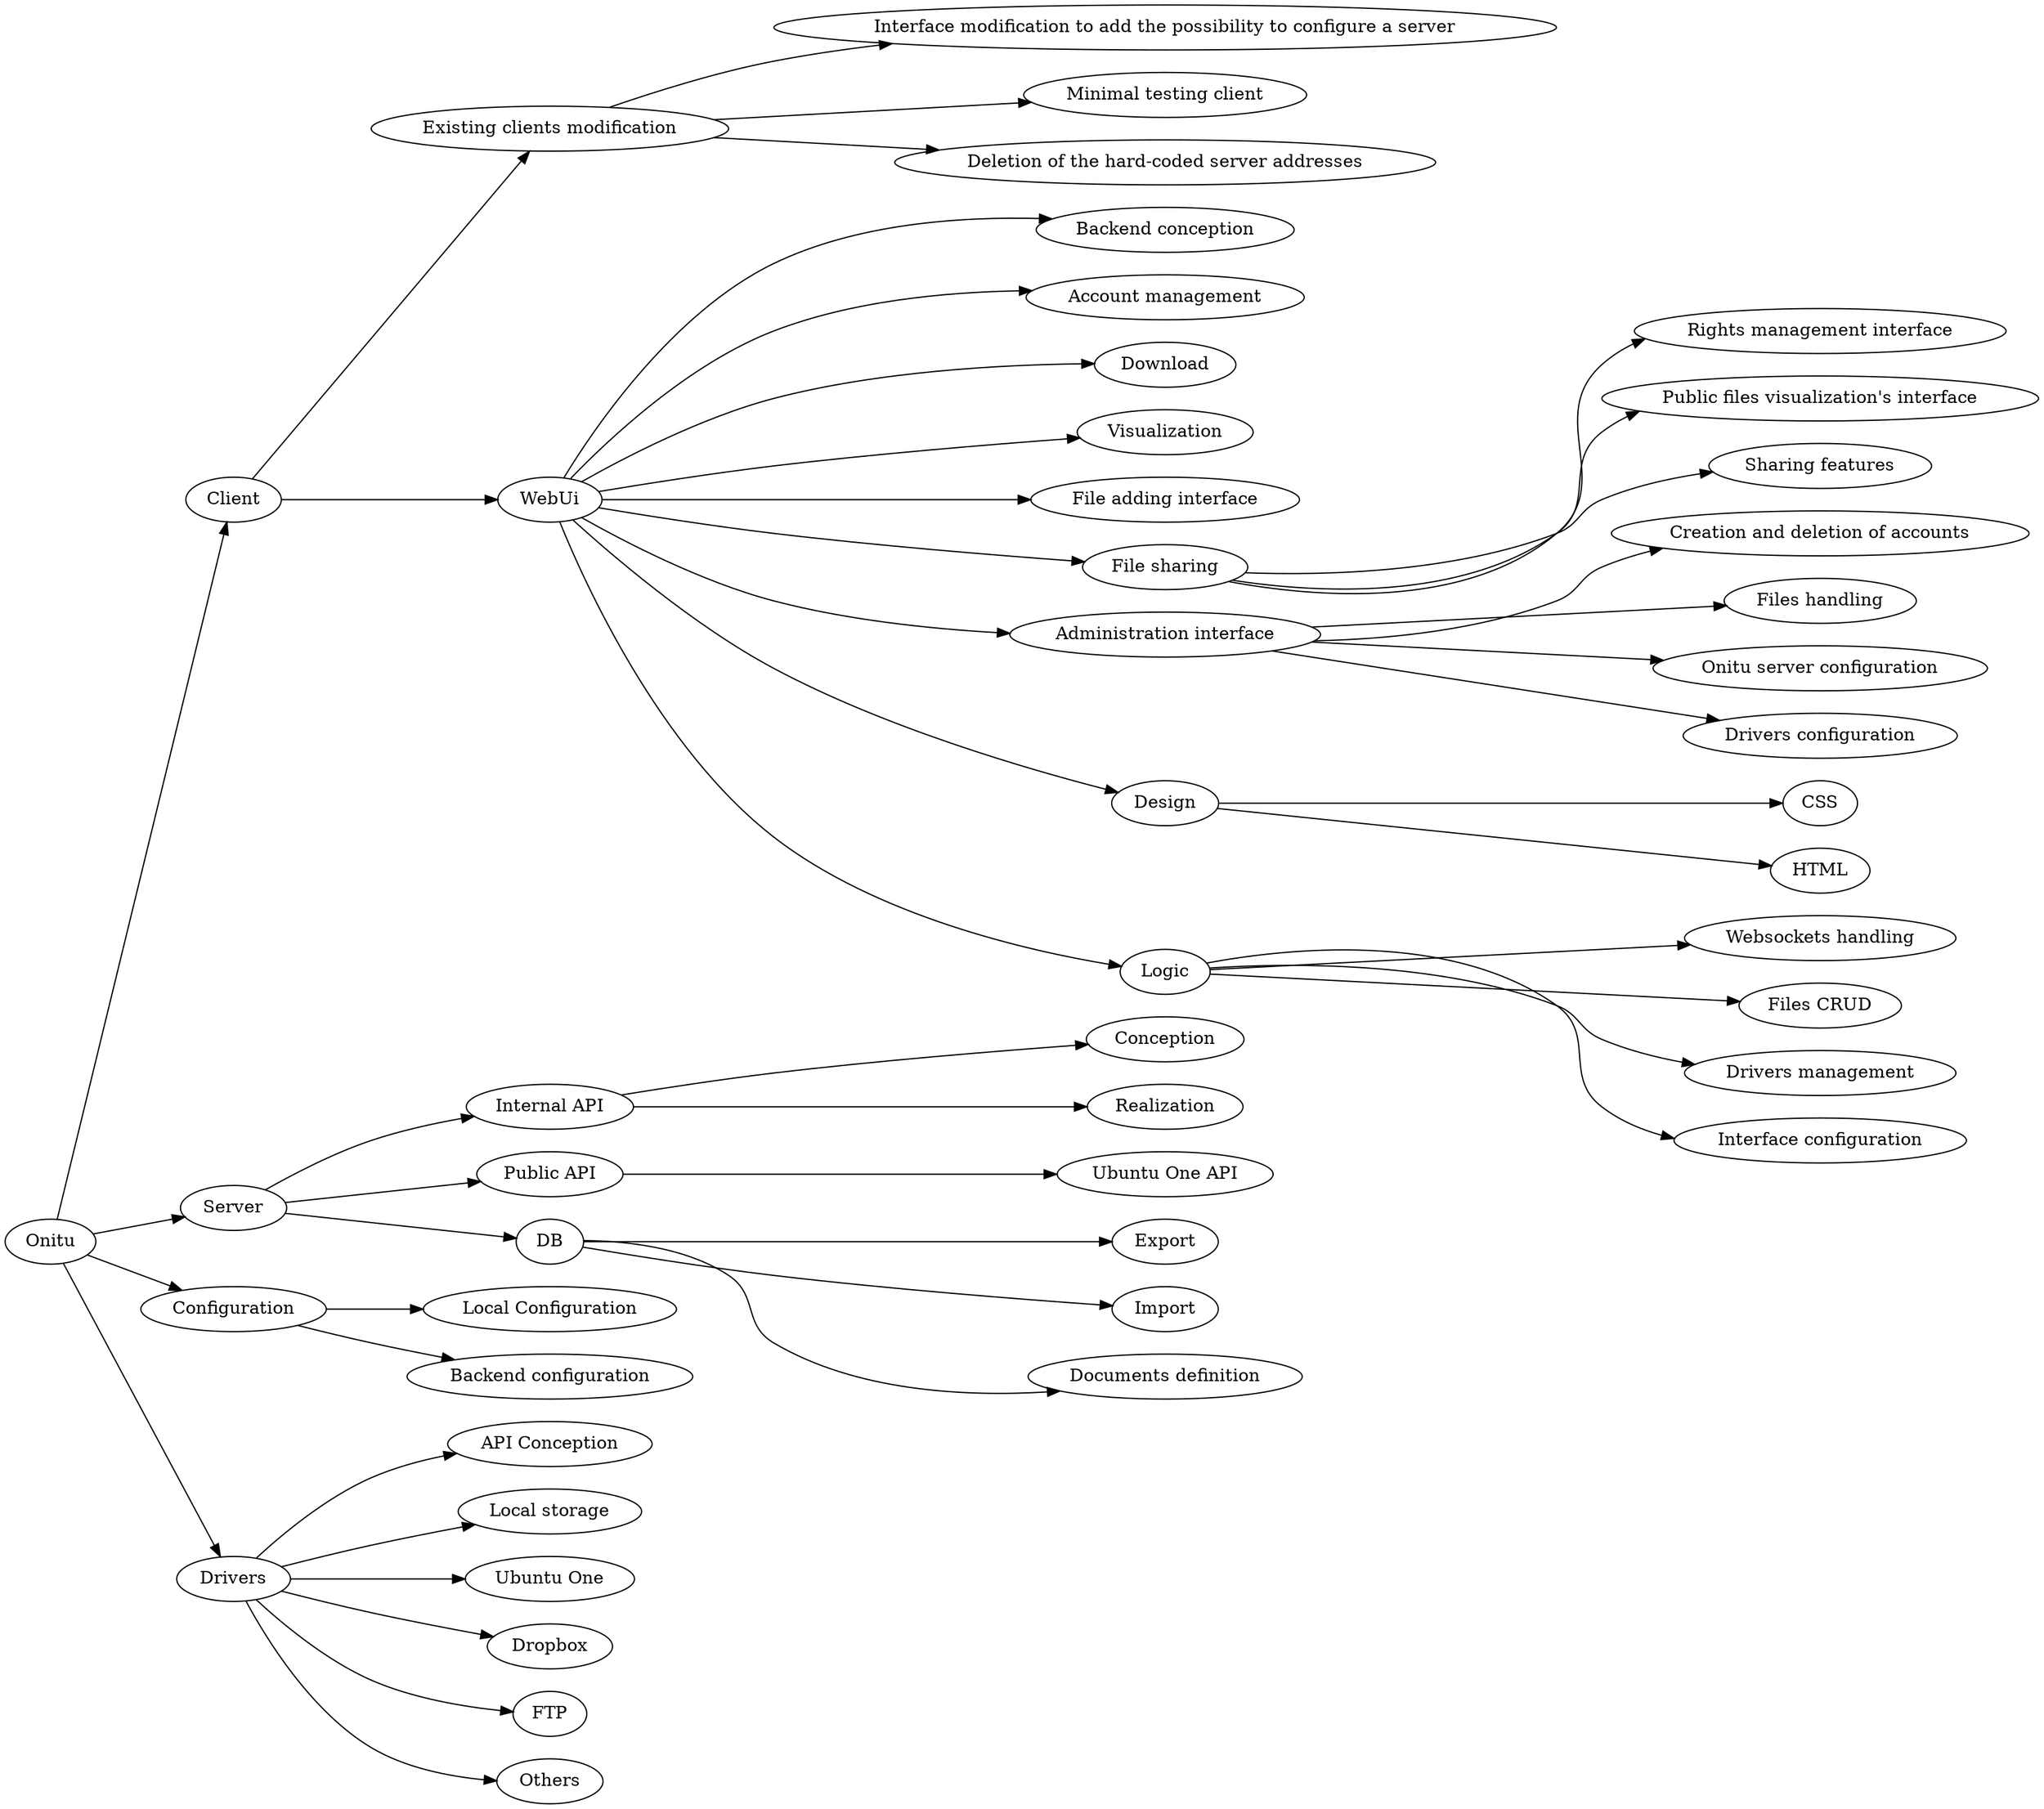 digraph Onitu {
rankdir="LR"; splines=spline;
Onitu -> Client
Client -> "Existing clients modification"
"Existing clients modification" -> "Interface modification to add the possibility to configure a server"
"Existing clients modification" -> "Minimal testing client"
"Existing clients modification" -> "Deletion of the hard-coded server addresses"
{rank=same; "Interface modification to add the possibility to configure a server" "Minimal testing client" "Deletion of the hard-coded server addresses"}
Client -> WebUi
WebUi -> "Backend conception"
WebUi -> "Account management"
WebUi -> Download
WebUi -> Visualization
WebUi -> "File adding interface"
WebUi -> "File sharing"
"File sharing" -> "Rights management interface"
"File sharing" -> "Public files visualization's interface"
"File sharing" -> "Sharing features"
{rank=same; "Rights management interface" "Public files visualization's interface" "Sharing features"}
WebUi -> "Administration interface"
"Administration interface" -> "Creation and deletion of accounts"
"Administration interface" -> "Files handling"
"Administration interface" -> "Onitu server configuration"
"Administration interface" -> "Drivers configuration"
{rank=same; "Creation and deletion of accounts" "Files handling" "Onitu server configuration" "Drivers configuration"}
WebUi -> Design
Design -> CSS
Design -> HTML
{rank=same; CSS HTML}
WebUi -> Logic
Logic -> "Websockets handling"
Logic -> "Files CRUD"
Logic -> "Drivers management"
Logic -> "Interface configuration"
{rank=same; "Websockets handling" "Files CRUD" "Drivers management" "Interface configuration"}
{rank=same; "Backend conception" "Account management" Download Visualization "File adding interface" "File sharing" "Administration interface" Design Logic}
{rank=same; "Existing clients modification" WebUi}
Onitu -> Server
Server -> "Internal API"
"Internal API" -> Conception
"Internal API" -> Realization
{rank=same; Conception Realization}
Server -> "Public API"
"Public API" -> "Ubuntu One API"
{rank=same; "Ubuntu One API"}
Server -> DB
DB -> Export
DB -> Import
DB -> "Documents definition"
{rank=same; Export Import "Documents definition"}
{rank=same; "Internal API" "Public API" DB}
Onitu -> Configuration
Configuration -> "Local Configuration"
Configuration -> "Backend configuration"
{rank=same; "Local Configuration" "Backend configuration"}
Onitu -> Drivers
Drivers -> "API Conception"
Drivers -> "Local storage"
Drivers -> "Ubuntu One"
Drivers -> Dropbox
Drivers -> FTP
Drivers -> Others
{rank=same; "API Conception" "Local storage" "Ubuntu One" Dropbox FTP Others}
{rank=same; Client Server Configuration Drivers}
}
